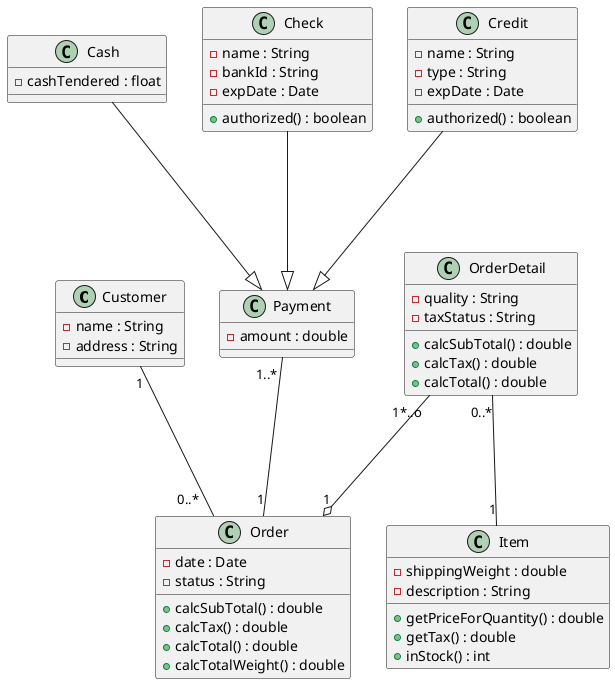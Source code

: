 @startuml test

class Customer{
    -name : String
    -address : String
}

class Order{
    -date : Date
    -status : String
    +calcSubTotal() : double
    +calcTax() : double
    +calcTotal() : double
    +calcTotalWeight() : double
}

class OrderDetail{
    -quality : String
    -taxStatus : String
    +calcSubTotal() : double
    +calcTax() : double
    +calcTotal() : double
}

class Item {
    -shippingWeight : double
    -description : String
    +getPriceForQuantity() : double
    +getTax() : double
    +inStock() : int
}

class Payment{
    -amount : double
}

class Cash{
    -cashTendered : float
}

class Check {
    -name : String
    -bankId : String
    -expDate : Date
    +authorized() : boolean
}

class Credit{
    -name : String
    -type : String
    -expDate : Date
    +authorized() : boolean
}

Cash ---|> Payment 
Check ---|> Payment
Credit ---|> Payment

Customer "   1" --- "0..*   " Order

OrderDetail "1*..o" ---o "1" Order

OrderDetail "0..*"---"1" Item

Payment "1..* "---"1" Order





@enduml
